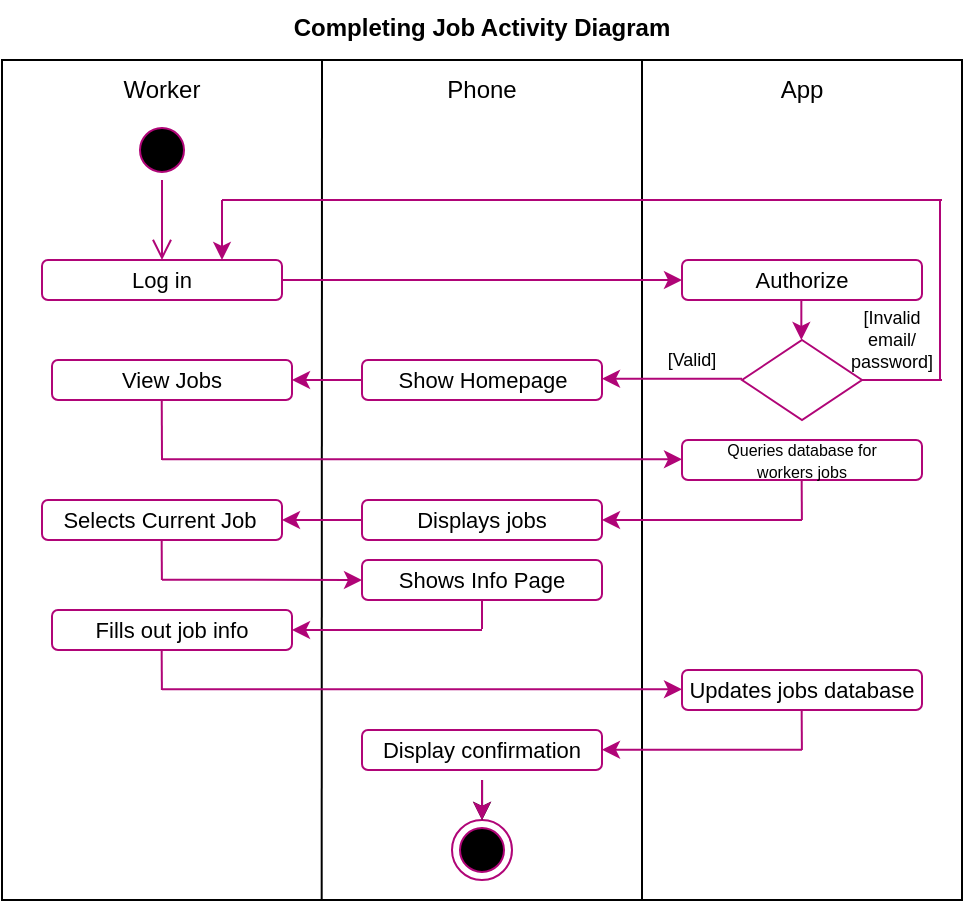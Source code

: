 <mxfile version="16.5.3" type="device"><diagram id="fR5j5vfngR4zpr7wu11u" name="Page-1"><mxGraphModel dx="948" dy="508" grid="1" gridSize="10" guides="1" tooltips="1" connect="1" arrows="1" fold="1" page="1" pageScale="1" pageWidth="850" pageHeight="1100" math="0" shadow="0"><root><mxCell id="0"/><mxCell id="1" parent="0"/><mxCell id="AXLkQLEi_8ZTkcA1Lc_4-1" value="" style="rounded=0;whiteSpace=wrap;html=1;" parent="1" vertex="1"><mxGeometry x="160" y="40" width="480" height="420" as="geometry"/></mxCell><mxCell id="AXLkQLEi_8ZTkcA1Lc_4-2" value="" style="endArrow=none;html=1;rounded=0;entryX=0.333;entryY=0.999;entryDx=0;entryDy=0;entryPerimeter=0;" parent="1" edge="1" target="AXLkQLEi_8ZTkcA1Lc_4-1"><mxGeometry width="50" height="50" relative="1" as="geometry"><mxPoint x="320" y="40" as="sourcePoint"/><mxPoint x="320" y="440" as="targetPoint"/></mxGeometry></mxCell><mxCell id="AXLkQLEi_8ZTkcA1Lc_4-3" value="" style="endArrow=none;html=1;rounded=0;" parent="1" edge="1"><mxGeometry width="50" height="50" relative="1" as="geometry"><mxPoint x="480" y="40" as="sourcePoint"/><mxPoint x="480" y="460" as="targetPoint"/></mxGeometry></mxCell><mxCell id="AXLkQLEi_8ZTkcA1Lc_4-4" value="Completing Job Activity Diagram" style="text;align=center;fontStyle=1;verticalAlign=middle;spacingLeft=3;spacingRight=3;strokeColor=none;rotatable=0;points=[[0,0.5],[1,0.5]];portConstraint=eastwest;" parent="1" vertex="1"><mxGeometry x="360" y="10" width="80" height="26" as="geometry"/></mxCell><mxCell id="AXLkQLEi_8ZTkcA1Lc_4-5" value="Worker" style="text;html=1;strokeColor=none;fillColor=none;align=center;verticalAlign=middle;whiteSpace=wrap;rounded=0;" parent="1" vertex="1"><mxGeometry x="210" y="40" width="60" height="30" as="geometry"/></mxCell><mxCell id="AXLkQLEi_8ZTkcA1Lc_4-6" value="Phone" style="text;html=1;strokeColor=none;fillColor=none;align=center;verticalAlign=middle;whiteSpace=wrap;rounded=0;" parent="1" vertex="1"><mxGeometry x="370" y="40" width="60" height="30" as="geometry"/></mxCell><mxCell id="AXLkQLEi_8ZTkcA1Lc_4-7" value="App" style="text;html=1;strokeColor=none;fillColor=none;align=center;verticalAlign=middle;whiteSpace=wrap;rounded=0;" parent="1" vertex="1"><mxGeometry x="530" y="40" width="60" height="30" as="geometry"/></mxCell><mxCell id="AXLkQLEi_8ZTkcA1Lc_4-8" value="" style="ellipse;html=1;shape=startState;fillColor=#000000;strokeColor=#B00577;" parent="1" vertex="1"><mxGeometry x="225" y="70" width="30" height="30" as="geometry"/></mxCell><mxCell id="AXLkQLEi_8ZTkcA1Lc_4-9" value="" style="edgeStyle=orthogonalEdgeStyle;html=1;verticalAlign=bottom;endArrow=open;endSize=8;strokeColor=#B00577;rounded=0;" parent="1" source="AXLkQLEi_8ZTkcA1Lc_4-8" edge="1"><mxGeometry relative="1" as="geometry"><mxPoint x="240" y="140" as="targetPoint"/></mxGeometry></mxCell><mxCell id="AXLkQLEi_8ZTkcA1Lc_4-10" value="" style="rounded=1;whiteSpace=wrap;html=1;strokeColor=#B00577;" parent="1" vertex="1"><mxGeometry x="180" y="140" width="120" height="20" as="geometry"/></mxCell><mxCell id="AXLkQLEi_8ZTkcA1Lc_4-11" value="Log in" style="text;html=1;strokeColor=none;fillColor=none;align=center;verticalAlign=middle;whiteSpace=wrap;rounded=0;fontSize=11;" parent="1" vertex="1"><mxGeometry x="210" y="135" width="60" height="30" as="geometry"/></mxCell><mxCell id="AXLkQLEi_8ZTkcA1Lc_4-13" value="" style="endArrow=classic;html=1;rounded=0;strokeColor=#B00577;exitX=1;exitY=0.5;exitDx=0;exitDy=0;entryX=0;entryY=0.5;entryDx=0;entryDy=0;" parent="1" source="AXLkQLEi_8ZTkcA1Lc_4-10" target="AXLkQLEi_8ZTkcA1Lc_4-14" edge="1"><mxGeometry width="50" height="50" relative="1" as="geometry"><mxPoint x="470" y="200" as="sourcePoint"/><mxPoint x="520" y="150" as="targetPoint"/></mxGeometry></mxCell><mxCell id="AXLkQLEi_8ZTkcA1Lc_4-14" value="" style="rounded=1;whiteSpace=wrap;html=1;strokeColor=#B00577;" parent="1" vertex="1"><mxGeometry x="500" y="140" width="120" height="20" as="geometry"/></mxCell><mxCell id="AXLkQLEi_8ZTkcA1Lc_4-15" value="Authorize" style="text;html=1;strokeColor=none;fillColor=none;align=center;verticalAlign=middle;whiteSpace=wrap;rounded=0;fontSize=11;" parent="1" vertex="1"><mxGeometry x="530" y="135" width="60" height="30" as="geometry"/></mxCell><mxCell id="AXLkQLEi_8ZTkcA1Lc_4-17" value="" style="endArrow=none;html=1;rounded=0;strokeColor=#B00577;" parent="1" edge="1"><mxGeometry width="50" height="50" relative="1" as="geometry"><mxPoint x="629" y="200" as="sourcePoint"/><mxPoint x="629" y="110" as="targetPoint"/></mxGeometry></mxCell><mxCell id="AXLkQLEi_8ZTkcA1Lc_4-18" value="" style="endArrow=none;html=1;rounded=0;strokeColor=#B00577;" parent="1" edge="1"><mxGeometry width="50" height="50" relative="1" as="geometry"><mxPoint x="270" y="110" as="sourcePoint"/><mxPoint x="630" y="110" as="targetPoint"/></mxGeometry></mxCell><mxCell id="AXLkQLEi_8ZTkcA1Lc_4-20" value="" style="endArrow=classic;html=1;rounded=0;strokeColor=#B00577;" parent="1" edge="1"><mxGeometry width="50" height="50" relative="1" as="geometry"><mxPoint x="270" y="110" as="sourcePoint"/><mxPoint x="270" y="140" as="targetPoint"/></mxGeometry></mxCell><mxCell id="AXLkQLEi_8ZTkcA1Lc_4-21" value="[Invalid email/ password]" style="text;html=1;strokeColor=none;fillColor=none;align=center;verticalAlign=middle;whiteSpace=wrap;rounded=0;fontSize=9;" parent="1" vertex="1"><mxGeometry x="580" y="170" width="50" height="20" as="geometry"/></mxCell><mxCell id="AXLkQLEi_8ZTkcA1Lc_4-22" value="" style="rhombus;whiteSpace=wrap;html=1;strokeColor=#B00577;" parent="1" vertex="1"><mxGeometry x="530" y="180" width="60" height="40" as="geometry"/></mxCell><mxCell id="AXLkQLEi_8ZTkcA1Lc_4-23" value="" style="endArrow=none;html=1;rounded=0;strokeColor=#B00577;" parent="1" edge="1"><mxGeometry width="50" height="50" relative="1" as="geometry"><mxPoint x="590" y="200.0" as="sourcePoint"/><mxPoint x="630" y="200" as="targetPoint"/></mxGeometry></mxCell><mxCell id="AXLkQLEi_8ZTkcA1Lc_4-24" value="" style="rounded=1;whiteSpace=wrap;html=1;strokeColor=#B00577;" parent="1" vertex="1"><mxGeometry x="340" y="190" width="120" height="20" as="geometry"/></mxCell><mxCell id="AXLkQLEi_8ZTkcA1Lc_4-25" value="Show Homepage" style="text;html=1;strokeColor=none;fillColor=none;align=center;verticalAlign=middle;whiteSpace=wrap;rounded=0;fontSize=11;" parent="1" vertex="1"><mxGeometry x="352.5" y="185" width="95" height="30" as="geometry"/></mxCell><mxCell id="AXLkQLEi_8ZTkcA1Lc_4-26" value="" style="endArrow=classic;html=1;rounded=0;strokeColor=#B00577;" parent="1" edge="1"><mxGeometry width="50" height="50" relative="1" as="geometry"><mxPoint x="530" y="199.33" as="sourcePoint"/><mxPoint x="460" y="199.33" as="targetPoint"/></mxGeometry></mxCell><mxCell id="AXLkQLEi_8ZTkcA1Lc_4-27" value="[Valid]" style="text;html=1;strokeColor=none;fillColor=none;align=center;verticalAlign=middle;whiteSpace=wrap;rounded=0;fontSize=9;" parent="1" vertex="1"><mxGeometry x="480" y="180" width="50" height="20" as="geometry"/></mxCell><mxCell id="AXLkQLEi_8ZTkcA1Lc_4-28" value="" style="rounded=1;whiteSpace=wrap;html=1;strokeColor=#B00577;" parent="1" vertex="1"><mxGeometry x="185" y="190" width="120" height="20" as="geometry"/></mxCell><mxCell id="AXLkQLEi_8ZTkcA1Lc_4-29" value="View Jobs" style="text;html=1;strokeColor=none;fillColor=none;align=center;verticalAlign=middle;whiteSpace=wrap;rounded=0;fontSize=11;" parent="1" vertex="1"><mxGeometry x="185" y="185" width="120" height="30" as="geometry"/></mxCell><mxCell id="AXLkQLEi_8ZTkcA1Lc_4-30" value="" style="endArrow=classic;html=1;rounded=0;strokeColor=#B00577;entryX=1;entryY=0.5;entryDx=0;entryDy=0;" parent="1" source="AXLkQLEi_8ZTkcA1Lc_4-24" target="AXLkQLEi_8ZTkcA1Lc_4-29" edge="1"><mxGeometry width="50" height="50" relative="1" as="geometry"><mxPoint x="340" y="200" as="sourcePoint"/><mxPoint x="310" y="199" as="targetPoint"/></mxGeometry></mxCell><mxCell id="AXLkQLEi_8ZTkcA1Lc_4-31" value="" style="endArrow=classic;html=1;rounded=0;strokeColor=#B00577;" parent="1" edge="1"><mxGeometry width="50" height="50" relative="1" as="geometry"><mxPoint x="559.67" y="160" as="sourcePoint"/><mxPoint x="559.67" y="180" as="targetPoint"/></mxGeometry></mxCell><mxCell id="AXLkQLEi_8ZTkcA1Lc_4-51" value="" style="ellipse;html=1;shape=endState;fillColor=#000000;strokeColor=#B00577;fontSize=8;" parent="1" vertex="1"><mxGeometry x="385" y="420" width="30" height="30" as="geometry"/></mxCell><mxCell id="oRUQPXOnXijmD5WjNmyP-12" value="" style="rounded=1;whiteSpace=wrap;html=1;strokeColor=#B00577;" parent="1" vertex="1"><mxGeometry x="500" y="230" width="120" height="20" as="geometry"/></mxCell><mxCell id="oRUQPXOnXijmD5WjNmyP-14" value="&lt;font style=&quot;font-size: 8px&quot;&gt;Queries database for &lt;br&gt;workers jobs&lt;/font&gt;" style="text;html=1;strokeColor=none;fillColor=none;align=center;verticalAlign=middle;whiteSpace=wrap;rounded=0;fontSize=9;" parent="1" vertex="1"><mxGeometry x="500" y="227.5" width="120" height="25" as="geometry"/></mxCell><mxCell id="oRUQPXOnXijmD5WjNmyP-15" value="" style="rounded=1;whiteSpace=wrap;html=1;strokeColor=#B00577;" parent="1" vertex="1"><mxGeometry x="340" y="260" width="120" height="20" as="geometry"/></mxCell><mxCell id="oRUQPXOnXijmD5WjNmyP-17" value="&lt;font style=&quot;font-size: 11px&quot;&gt;Displays jobs&lt;/font&gt;" style="text;html=1;strokeColor=none;fillColor=none;align=center;verticalAlign=middle;whiteSpace=wrap;rounded=0;fontSize=11;" parent="1" vertex="1"><mxGeometry x="340" y="255" width="120" height="30" as="geometry"/></mxCell><mxCell id="oRUQPXOnXijmD5WjNmyP-20" value="" style="rounded=1;whiteSpace=wrap;html=1;strokeColor=#B00577;" parent="1" vertex="1"><mxGeometry x="180" y="260" width="120" height="20" as="geometry"/></mxCell><mxCell id="oRUQPXOnXijmD5WjNmyP-21" value="Selects Current Job" style="text;html=1;strokeColor=none;fillColor=none;align=center;verticalAlign=middle;whiteSpace=wrap;rounded=0;fontSize=11;" parent="1" vertex="1"><mxGeometry x="185" y="255" width="107.5" height="30" as="geometry"/></mxCell><mxCell id="oRUQPXOnXijmD5WjNmyP-22" value="" style="endArrow=classic;html=1;rounded=0;strokeColor=#B00577;entryX=1;entryY=0.5;entryDx=0;entryDy=0;" parent="1" target="oRUQPXOnXijmD5WjNmyP-20" edge="1"><mxGeometry width="50" height="50" relative="1" as="geometry"><mxPoint x="340" y="269.99" as="sourcePoint"/><mxPoint x="310" y="270" as="targetPoint"/></mxGeometry></mxCell><mxCell id="oRUQPXOnXijmD5WjNmyP-26" value="" style="endArrow=none;html=1;rounded=0;fontSize=11;strokeColor=#B00577;" parent="1" edge="1"><mxGeometry width="50" height="50" relative="1" as="geometry"><mxPoint x="239.95" y="355" as="sourcePoint"/><mxPoint x="239.83" y="335" as="targetPoint"/></mxGeometry></mxCell><mxCell id="oRUQPXOnXijmD5WjNmyP-28" value="" style="rounded=1;whiteSpace=wrap;html=1;strokeColor=#B00577;" parent="1" vertex="1"><mxGeometry x="500" y="345" width="120" height="20" as="geometry"/></mxCell><mxCell id="oRUQPXOnXijmD5WjNmyP-29" value="Updates jobs database" style="text;html=1;strokeColor=none;fillColor=none;align=center;verticalAlign=middle;whiteSpace=wrap;rounded=0;fontSize=11;" parent="1" vertex="1"><mxGeometry x="501.25" y="340" width="117.5" height="30" as="geometry"/></mxCell><mxCell id="oRUQPXOnXijmD5WjNmyP-30" value="" style="endArrow=none;html=1;rounded=0;fontSize=11;strokeColor=#B00577;" parent="1" edge="1"><mxGeometry width="50" height="50" relative="1" as="geometry"><mxPoint x="559.95" y="385" as="sourcePoint"/><mxPoint x="559.83" y="365" as="targetPoint"/></mxGeometry></mxCell><mxCell id="oRUQPXOnXijmD5WjNmyP-31" value="" style="endArrow=classic;html=1;rounded=0;fontSize=11;strokeColor=#B00577;" parent="1" edge="1"><mxGeometry width="50" height="50" relative="1" as="geometry"><mxPoint x="560" y="384.83" as="sourcePoint"/><mxPoint x="460" y="384.83" as="targetPoint"/></mxGeometry></mxCell><mxCell id="oRUQPXOnXijmD5WjNmyP-32" value="" style="rounded=1;whiteSpace=wrap;html=1;strokeColor=#B00577;" parent="1" vertex="1"><mxGeometry x="340" y="375" width="120" height="20" as="geometry"/></mxCell><mxCell id="VZKoUNpJh9FUcdgXc0Fx-20" value="" style="edgeStyle=orthogonalEdgeStyle;rounded=0;orthogonalLoop=1;jettySize=auto;html=1;" edge="1" parent="1" source="oRUQPXOnXijmD5WjNmyP-33" target="AXLkQLEi_8ZTkcA1Lc_4-51"><mxGeometry relative="1" as="geometry"/></mxCell><mxCell id="oRUQPXOnXijmD5WjNmyP-33" value="Display confirmation" style="text;html=1;strokeColor=none;fillColor=none;align=center;verticalAlign=middle;whiteSpace=wrap;rounded=0;fontSize=11;" parent="1" vertex="1"><mxGeometry x="346.25" y="370" width="107.5" height="30" as="geometry"/></mxCell><mxCell id="oRUQPXOnXijmD5WjNmyP-38" value="" style="endArrow=classic;html=1;rounded=0;strokeColor=#B00577;entryX=0.5;entryY=0;entryDx=0;entryDy=0;" parent="1" edge="1" target="AXLkQLEi_8ZTkcA1Lc_4-51"><mxGeometry width="50" height="50" relative="1" as="geometry"><mxPoint x="400" y="400" as="sourcePoint"/><mxPoint x="399.75" y="400" as="targetPoint"/></mxGeometry></mxCell><mxCell id="VZKoUNpJh9FUcdgXc0Fx-1" value="" style="endArrow=none;html=1;rounded=0;fontSize=11;strokeColor=#B00577;" edge="1" parent="1"><mxGeometry width="50" height="50" relative="1" as="geometry"><mxPoint x="240" y="240" as="sourcePoint"/><mxPoint x="239.87" y="210" as="targetPoint"/></mxGeometry></mxCell><mxCell id="VZKoUNpJh9FUcdgXc0Fx-2" value="" style="endArrow=classic;html=1;rounded=0;fontSize=11;strokeColor=#B00577;" edge="1" parent="1"><mxGeometry width="50" height="50" relative="1" as="geometry"><mxPoint x="240" y="239.67" as="sourcePoint"/><mxPoint x="500" y="239.67" as="targetPoint"/></mxGeometry></mxCell><mxCell id="VZKoUNpJh9FUcdgXc0Fx-3" value="" style="endArrow=none;html=1;rounded=0;fontSize=11;strokeColor=#B00577;" edge="1" parent="1"><mxGeometry width="50" height="50" relative="1" as="geometry"><mxPoint x="559.95" y="270" as="sourcePoint"/><mxPoint x="559.83" y="250" as="targetPoint"/></mxGeometry></mxCell><mxCell id="VZKoUNpJh9FUcdgXc0Fx-4" value="" style="endArrow=classic;html=1;rounded=0;fontSize=11;strokeColor=#B00577;" edge="1" parent="1"><mxGeometry width="50" height="50" relative="1" as="geometry"><mxPoint x="560" y="270" as="sourcePoint"/><mxPoint x="460" y="270" as="targetPoint"/></mxGeometry></mxCell><mxCell id="VZKoUNpJh9FUcdgXc0Fx-5" value="" style="rounded=1;whiteSpace=wrap;html=1;strokeColor=#B00577;" vertex="1" parent="1"><mxGeometry x="340" y="290" width="120" height="20" as="geometry"/></mxCell><mxCell id="VZKoUNpJh9FUcdgXc0Fx-6" value="" style="endArrow=none;html=1;rounded=0;fontSize=11;strokeColor=#B00577;" edge="1" parent="1"><mxGeometry width="50" height="50" relative="1" as="geometry"><mxPoint x="239.95" y="300" as="sourcePoint"/><mxPoint x="239.83" y="280" as="targetPoint"/></mxGeometry></mxCell><mxCell id="VZKoUNpJh9FUcdgXc0Fx-8" value="" style="endArrow=classic;html=1;rounded=0;fontSize=11;strokeColor=#B00577;" edge="1" parent="1"><mxGeometry width="50" height="50" relative="1" as="geometry"><mxPoint x="240" y="354.67" as="sourcePoint"/><mxPoint x="500" y="354.67" as="targetPoint"/></mxGeometry></mxCell><mxCell id="VZKoUNpJh9FUcdgXc0Fx-9" value="" style="endArrow=classic;html=1;rounded=0;fontSize=11;strokeColor=#B00577;" edge="1" parent="1"><mxGeometry width="50" height="50" relative="1" as="geometry"><mxPoint x="240" y="299.83" as="sourcePoint"/><mxPoint x="340" y="300" as="targetPoint"/></mxGeometry></mxCell><mxCell id="VZKoUNpJh9FUcdgXc0Fx-10" value="&lt;font style=&quot;font-size: 11px&quot;&gt;Shows Info Page&lt;/font&gt;" style="text;html=1;strokeColor=none;fillColor=none;align=center;verticalAlign=middle;whiteSpace=wrap;rounded=0;fontSize=11;" vertex="1" parent="1"><mxGeometry x="340" y="285" width="120" height="30" as="geometry"/></mxCell><mxCell id="VZKoUNpJh9FUcdgXc0Fx-12" value="" style="rounded=1;whiteSpace=wrap;html=1;strokeColor=#B00577;" vertex="1" parent="1"><mxGeometry x="185" y="315" width="120" height="20" as="geometry"/></mxCell><mxCell id="VZKoUNpJh9FUcdgXc0Fx-14" value="" style="endArrow=none;html=1;rounded=0;fontSize=11;strokeColor=#B00577;" edge="1" parent="1"><mxGeometry width="50" height="50" relative="1" as="geometry"><mxPoint x="400" y="330" as="sourcePoint"/><mxPoint x="400.0" y="310" as="targetPoint"/></mxGeometry></mxCell><mxCell id="VZKoUNpJh9FUcdgXc0Fx-16" value="" style="rounded=1;whiteSpace=wrap;html=1;strokeColor=#FFFFFF;" vertex="1" parent="1"><mxGeometry x="395" y="325" width="10" height="10" as="geometry"/></mxCell><mxCell id="VZKoUNpJh9FUcdgXc0Fx-17" value="" style="endArrow=classic;html=1;rounded=0;fontSize=11;strokeColor=#B00577;" edge="1" parent="1"><mxGeometry width="50" height="50" relative="1" as="geometry"><mxPoint x="400" y="325" as="sourcePoint"/><mxPoint x="305" y="325" as="targetPoint"/></mxGeometry></mxCell><mxCell id="VZKoUNpJh9FUcdgXc0Fx-18" value="Fills out job info" style="text;html=1;strokeColor=none;fillColor=none;align=center;verticalAlign=middle;whiteSpace=wrap;rounded=0;fontSize=11;" vertex="1" parent="1"><mxGeometry x="185" y="310" width="120" height="30" as="geometry"/></mxCell></root></mxGraphModel></diagram></mxfile>